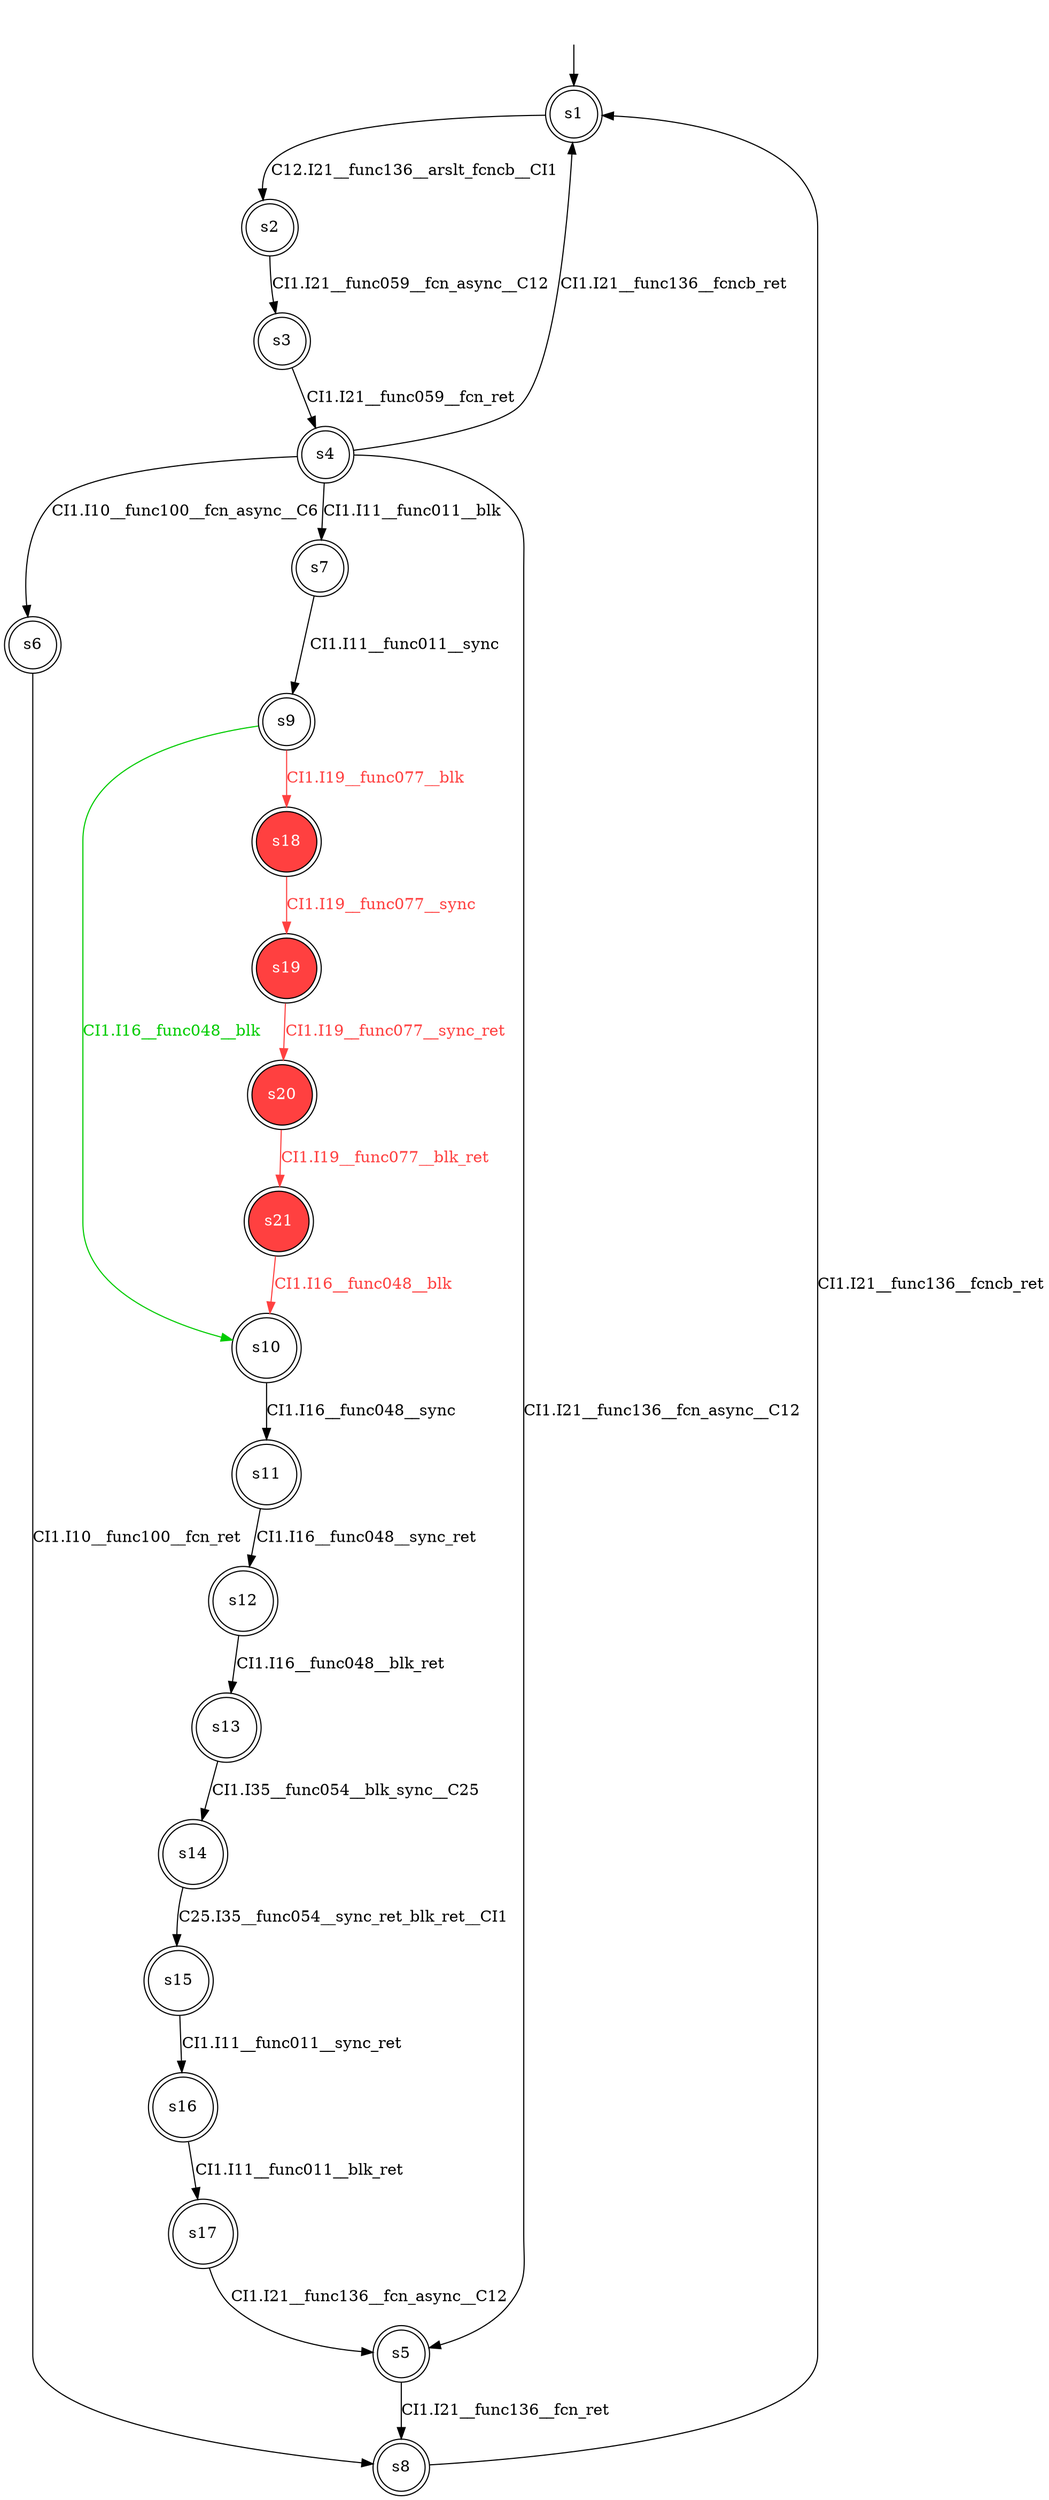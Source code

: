 digraph diffautomaton {
	1 [label=<s1> shape="doublecircle"];
	2 [label=<s2> shape="doublecircle"];
	3 [label=<s3> shape="doublecircle"];
	4 [label=<s4> shape="doublecircle"];
	5 [label=<s5> shape="doublecircle"];
	6 [label=<s6> shape="doublecircle"];
	7 [label=<s7> shape="doublecircle"];
	8 [label=<s8> shape="doublecircle"];
	9 [label=<s9> shape="doublecircle"];
	10 [label=<s10> shape="doublecircle"];
	11 [label=<s11> shape="doublecircle"];
	12 [label=<s12> shape="doublecircle"];
	13 [label=<s13> shape="doublecircle"];
	14 [label=<s14> shape="doublecircle"];
	15 [label=<s15> shape="doublecircle"];
	16 [label=<s16> shape="doublecircle"];
	17 [label=<s17> shape="doublecircle"];
	18 [label=<s18> shape="doublecircle" fillcolor="#ff4040" fontcolor="#ffffff" style="filled"];
	19 [label=<s19> shape="doublecircle" fillcolor="#ff4040" fontcolor="#ffffff" style="filled"];
	20 [label=<s20> shape="doublecircle" fillcolor="#ff4040" fontcolor="#ffffff" style="filled"];
	21 [label=<s21> shape="doublecircle" fillcolor="#ff4040" fontcolor="#ffffff" style="filled"];
	__init1 [label=<> shape="none"];
	__init1 -> 1;
	1 -> 2 [label=<<font color="#000000">C12.I21__func136__arslt_fcncb__CI1</font>> id="1-0-2"];
	2 -> 3 [label=<<font color="#000000">CI1.I21__func059__fcn_async__C12</font>> id="2-0-3"];
	3 -> 4 [label=<<font color="#000000">CI1.I21__func059__fcn_ret</font>> id="3-0-4"];
	4 -> 5 [label=<<font color="#000000">CI1.I21__func136__fcn_async__C12</font>> id="4-0-5"];
	4 -> 6 [label=<<font color="#000000">CI1.I10__func100__fcn_async__C6</font>> id="4-1-6"];
	4 -> 1 [label=<<font color="#000000">CI1.I21__func136__fcncb_ret</font>> id="4-2-1"];
	4 -> 7 [label=<<font color="#000000">CI1.I11__func011__blk</font>> id="4-3-7"];
	5 -> 8 [label=<<font color="#000000">CI1.I21__func136__fcn_ret</font>> id="5-0-8"];
	6 -> 8 [label=<<font color="#000000">CI1.I10__func100__fcn_ret</font>> id="6-0-8"];
	7 -> 9 [label=<<font color="#000000">CI1.I11__func011__sync</font>> id="7-0-9"];
	8 -> 1 [label=<<font color="#000000">CI1.I21__func136__fcncb_ret</font>> id="8-0-1"];
	9 -> 18 [label=<<font color="#ff4040">CI1.I19__func077__blk</font>> color="#ff4040" id="9-0-18"];
	9 -> 10 [label=<<font color="#00cc00">CI1.I16__func048__blk</font>> color="#00cc00" id="9-1-10"];
	10 -> 11 [label=<<font color="#000000">CI1.I16__func048__sync</font>> id="10-0-11"];
	11 -> 12 [label=<<font color="#000000">CI1.I16__func048__sync_ret</font>> id="11-0-12"];
	12 -> 13 [label=<<font color="#000000">CI1.I16__func048__blk_ret</font>> id="12-0-13"];
	13 -> 14 [label=<<font color="#000000">CI1.I35__func054__blk_sync__C25</font>> id="13-0-14"];
	14 -> 15 [label=<<font color="#000000">C25.I35__func054__sync_ret_blk_ret__CI1</font>> id="14-0-15"];
	15 -> 16 [label=<<font color="#000000">CI1.I11__func011__sync_ret</font>> id="15-0-16"];
	16 -> 17 [label=<<font color="#000000">CI1.I11__func011__blk_ret</font>> id="16-0-17"];
	17 -> 5 [label=<<font color="#000000">CI1.I21__func136__fcn_async__C12</font>> id="17-0-5"];
	18 -> 19 [label=<<font color="#ff4040">CI1.I19__func077__sync</font>> color="#ff4040" id="18-0-19"];
	19 -> 20 [label=<<font color="#ff4040">CI1.I19__func077__sync_ret</font>> color="#ff4040" id="19-0-20"];
	20 -> 21 [label=<<font color="#ff4040">CI1.I19__func077__blk_ret</font>> color="#ff4040" id="20-0-21"];
	21 -> 10 [label=<<font color="#ff4040">CI1.I16__func048__blk</font>> color="#ff4040" id="21-0-10"];
}
